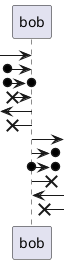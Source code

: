 @startuml
[-> bob
[o-> bob
[o->o bob
[x-> bob

[<- bob
[x<- bob

bob ->]
bob ->o]
bob o->o]
bob ->x]

bob <-]
bob x<-]
@enduml
